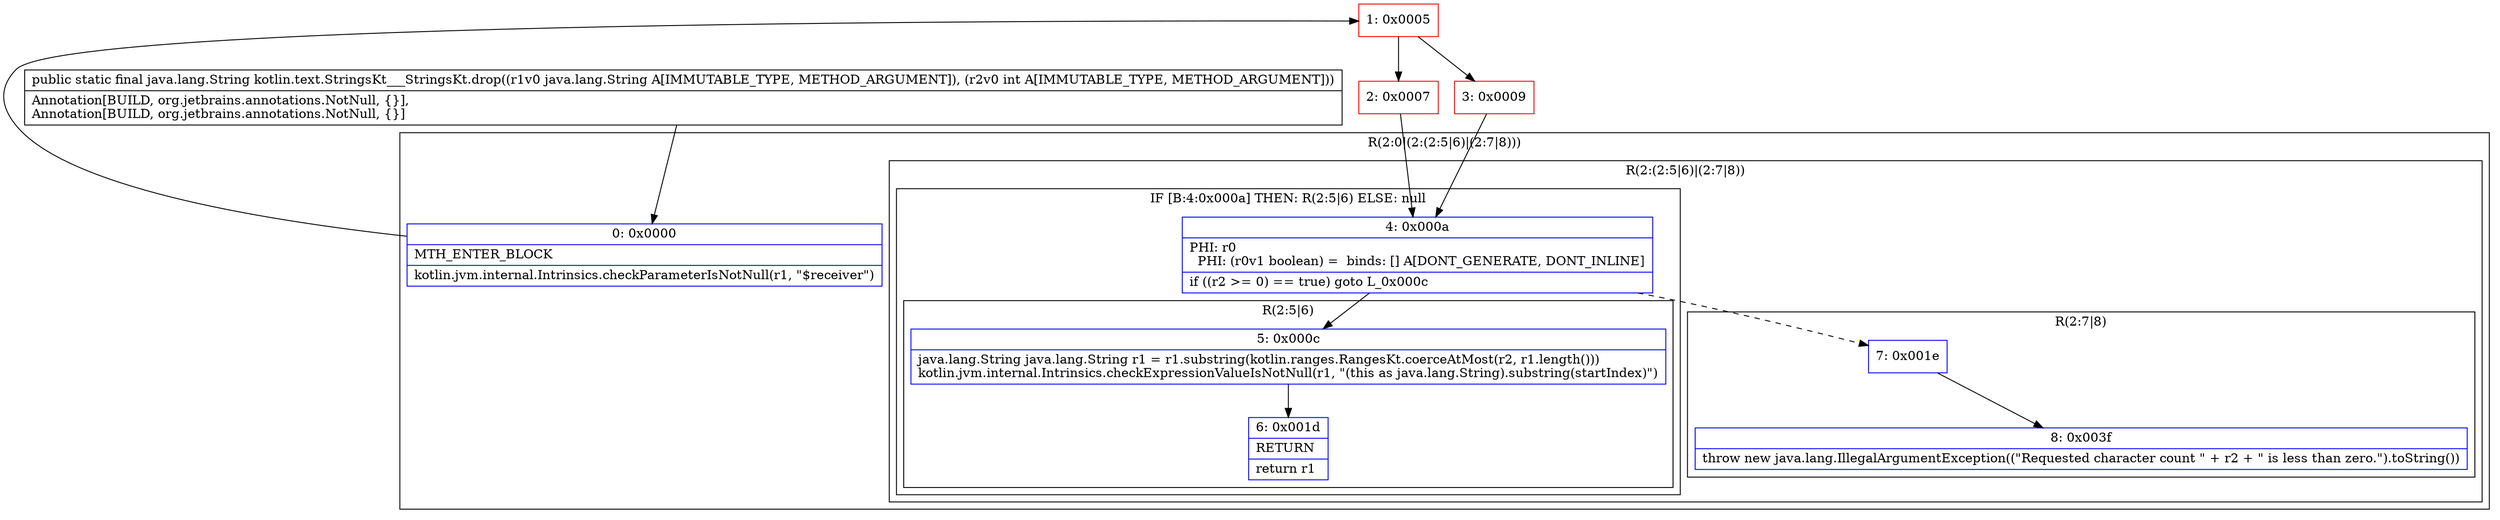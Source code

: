 digraph "CFG forkotlin.text.StringsKt___StringsKt.drop(Ljava\/lang\/String;I)Ljava\/lang\/String;" {
subgraph cluster_Region_1787621587 {
label = "R(2:0|(2:(2:5|6)|(2:7|8)))";
node [shape=record,color=blue];
Node_0 [shape=record,label="{0\:\ 0x0000|MTH_ENTER_BLOCK\l|kotlin.jvm.internal.Intrinsics.checkParameterIsNotNull(r1, \"$receiver\")\l}"];
subgraph cluster_Region_191671282 {
label = "R(2:(2:5|6)|(2:7|8))";
node [shape=record,color=blue];
subgraph cluster_IfRegion_1062962266 {
label = "IF [B:4:0x000a] THEN: R(2:5|6) ELSE: null";
node [shape=record,color=blue];
Node_4 [shape=record,label="{4\:\ 0x000a|PHI: r0 \l  PHI: (r0v1 boolean) =  binds: [] A[DONT_GENERATE, DONT_INLINE]\l|if ((r2 \>= 0) == true) goto L_0x000c\l}"];
subgraph cluster_Region_615144631 {
label = "R(2:5|6)";
node [shape=record,color=blue];
Node_5 [shape=record,label="{5\:\ 0x000c|java.lang.String java.lang.String r1 = r1.substring(kotlin.ranges.RangesKt.coerceAtMost(r2, r1.length()))\lkotlin.jvm.internal.Intrinsics.checkExpressionValueIsNotNull(r1, \"(this as java.lang.String).substring(startIndex)\")\l}"];
Node_6 [shape=record,label="{6\:\ 0x001d|RETURN\l|return r1\l}"];
}
}
subgraph cluster_Region_751703151 {
label = "R(2:7|8)";
node [shape=record,color=blue];
Node_7 [shape=record,label="{7\:\ 0x001e}"];
Node_8 [shape=record,label="{8\:\ 0x003f|throw new java.lang.IllegalArgumentException((\"Requested character count \" + r2 + \" is less than zero.\").toString())\l}"];
}
}
}
Node_1 [shape=record,color=red,label="{1\:\ 0x0005}"];
Node_2 [shape=record,color=red,label="{2\:\ 0x0007}"];
Node_3 [shape=record,color=red,label="{3\:\ 0x0009}"];
MethodNode[shape=record,label="{public static final java.lang.String kotlin.text.StringsKt___StringsKt.drop((r1v0 java.lang.String A[IMMUTABLE_TYPE, METHOD_ARGUMENT]), (r2v0 int A[IMMUTABLE_TYPE, METHOD_ARGUMENT]))  | Annotation[BUILD, org.jetbrains.annotations.NotNull, \{\}], \lAnnotation[BUILD, org.jetbrains.annotations.NotNull, \{\}]\l}"];
MethodNode -> Node_0;
Node_0 -> Node_1;
Node_4 -> Node_5;
Node_4 -> Node_7[style=dashed];
Node_5 -> Node_6;
Node_7 -> Node_8;
Node_1 -> Node_2;
Node_1 -> Node_3;
Node_2 -> Node_4;
Node_3 -> Node_4;
}

